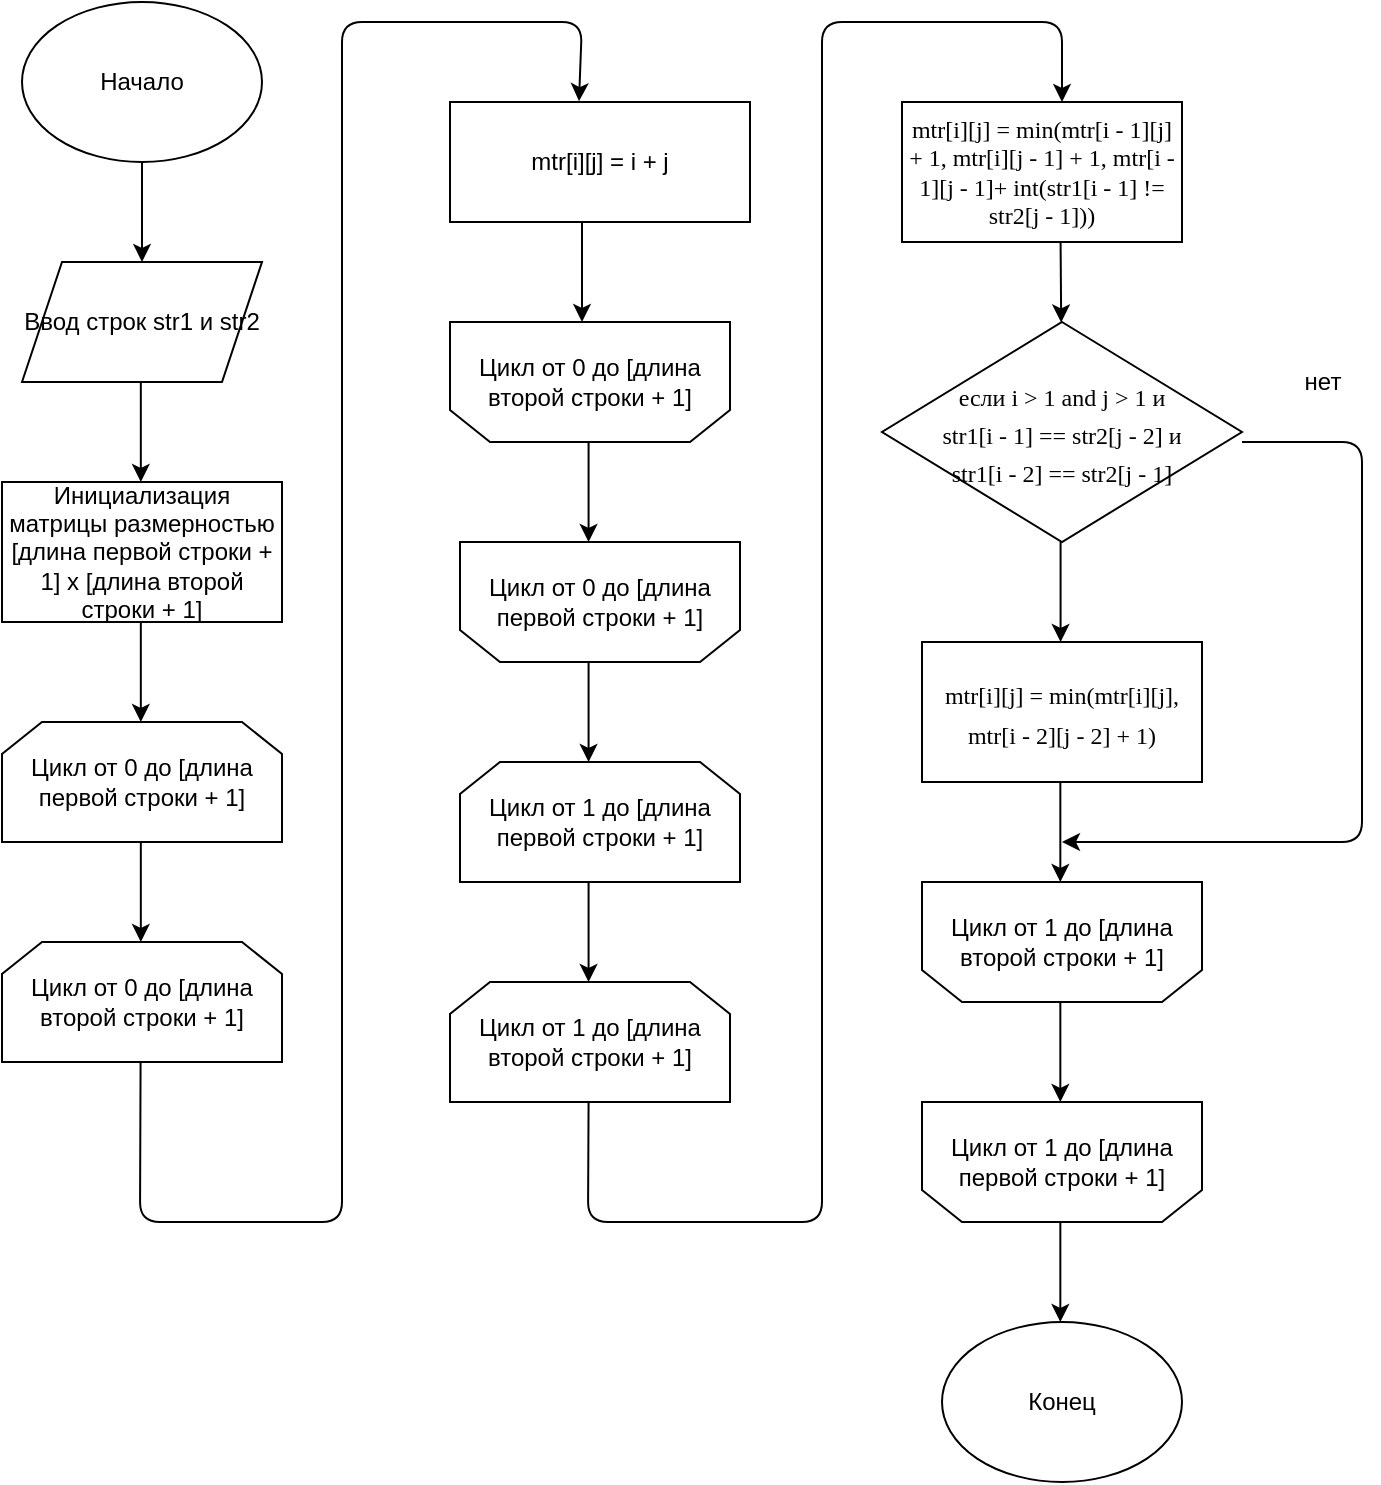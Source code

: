 <mxfile version="13.6.9" type="device"><diagram id="1z0ACTqHROT-YfrGoj1u" name="Page-1"><mxGraphModel dx="753" dy="699" grid="1" gridSize="10" guides="1" tooltips="1" connect="1" arrows="1" fold="1" page="1" pageScale="1" pageWidth="827" pageHeight="1169" math="0" shadow="0"><root><mxCell id="0"/><mxCell id="1" parent="0"/><mxCell id="WHFy39xKjW1Vt9VgyDG--1" value="Начало" style="ellipse;whiteSpace=wrap;html=1;" vertex="1" parent="1"><mxGeometry x="460" y="140" width="120" height="80" as="geometry"/></mxCell><mxCell id="WHFy39xKjW1Vt9VgyDG--2" value="Ввод строк str1 и str2" style="shape=parallelogram;perimeter=parallelogramPerimeter;whiteSpace=wrap;html=1;fixedSize=1;" vertex="1" parent="1"><mxGeometry x="460" y="270" width="120" height="60" as="geometry"/></mxCell><mxCell id="WHFy39xKjW1Vt9VgyDG--3" value="" style="endArrow=classic;html=1;exitX=0.5;exitY=1;exitDx=0;exitDy=0;" edge="1" parent="1" source="WHFy39xKjW1Vt9VgyDG--1"><mxGeometry width="50" height="50" relative="1" as="geometry"><mxPoint x="540" y="370" as="sourcePoint"/><mxPoint x="520" y="270" as="targetPoint"/></mxGeometry></mxCell><mxCell id="WHFy39xKjW1Vt9VgyDG--4" value="Инициализация матрицы размерностью [длина первой строки + 1] x [длина второй строки + 1]" style="rounded=0;whiteSpace=wrap;html=1;" vertex="1" parent="1"><mxGeometry x="450" y="380" width="140" height="70" as="geometry"/></mxCell><mxCell id="WHFy39xKjW1Vt9VgyDG--5" value="" style="endArrow=classic;html=1;exitX=0.5;exitY=1;exitDx=0;exitDy=0;" edge="1" parent="1"><mxGeometry width="50" height="50" relative="1" as="geometry"><mxPoint x="519.41" y="330" as="sourcePoint"/><mxPoint x="519.41" y="380" as="targetPoint"/></mxGeometry></mxCell><mxCell id="WHFy39xKjW1Vt9VgyDG--8" value="Цикл от 0 до [длина первой строки + 1]" style="shape=loopLimit;whiteSpace=wrap;html=1;" vertex="1" parent="1"><mxGeometry x="450" y="500" width="140" height="60" as="geometry"/></mxCell><mxCell id="WHFy39xKjW1Vt9VgyDG--10" value="" style="endArrow=classic;html=1;exitX=0.5;exitY=1;exitDx=0;exitDy=0;" edge="1" parent="1"><mxGeometry width="50" height="50" relative="1" as="geometry"><mxPoint x="519.41" y="450" as="sourcePoint"/><mxPoint x="519.41" y="500" as="targetPoint"/></mxGeometry></mxCell><mxCell id="WHFy39xKjW1Vt9VgyDG--11" value="" style="endArrow=classic;html=1;exitX=0.5;exitY=1;exitDx=0;exitDy=0;" edge="1" parent="1"><mxGeometry width="50" height="50" relative="1" as="geometry"><mxPoint x="519.41" y="560" as="sourcePoint"/><mxPoint x="519.41" y="610" as="targetPoint"/></mxGeometry></mxCell><mxCell id="WHFy39xKjW1Vt9VgyDG--13" value="Цикл от 0 до [длина второй строки + 1]" style="shape=loopLimit;whiteSpace=wrap;html=1;" vertex="1" parent="1"><mxGeometry x="450" y="610" width="140" height="60" as="geometry"/></mxCell><mxCell id="WHFy39xKjW1Vt9VgyDG--15" value="mtr[i][j] = i + j" style="rounded=0;whiteSpace=wrap;html=1;" vertex="1" parent="1"><mxGeometry x="674" y="190" width="150" height="60" as="geometry"/></mxCell><mxCell id="WHFy39xKjW1Vt9VgyDG--16" value="" style="endArrow=classic;html=1;exitX=0.5;exitY=1;exitDx=0;exitDy=0;entryX=0.43;entryY=-0.007;entryDx=0;entryDy=0;entryPerimeter=0;" edge="1" parent="1" target="WHFy39xKjW1Vt9VgyDG--15"><mxGeometry width="50" height="50" relative="1" as="geometry"><mxPoint x="519.29" y="670" as="sourcePoint"/><mxPoint x="519.29" y="720" as="targetPoint"/><Array as="points"><mxPoint x="519" y="750"/><mxPoint x="620" y="750"/><mxPoint x="620" y="150"/><mxPoint x="740" y="150"/></Array></mxGeometry></mxCell><mxCell id="WHFy39xKjW1Vt9VgyDG--17" value="" style="endArrow=classic;html=1;exitX=0.5;exitY=1;exitDx=0;exitDy=0;" edge="1" parent="1"><mxGeometry width="50" height="50" relative="1" as="geometry"><mxPoint x="743.29" y="360" as="sourcePoint"/><mxPoint x="743.29" y="410" as="targetPoint"/></mxGeometry></mxCell><mxCell id="WHFy39xKjW1Vt9VgyDG--18" value="" style="endArrow=classic;html=1;exitX=0.5;exitY=1;exitDx=0;exitDy=0;" edge="1" parent="1"><mxGeometry width="50" height="50" relative="1" as="geometry"><mxPoint x="740.0" y="250" as="sourcePoint"/><mxPoint x="740.0" y="300" as="targetPoint"/></mxGeometry></mxCell><mxCell id="WHFy39xKjW1Vt9VgyDG--19" value="Цикл от 0 до [длина второй строки + 1]" style="shape=loopLimit;whiteSpace=wrap;html=1;direction=west;" vertex="1" parent="1"><mxGeometry x="674" y="300" width="140" height="60" as="geometry"/></mxCell><mxCell id="WHFy39xKjW1Vt9VgyDG--20" value="Цикл от 0 до [длина первой строки + 1]" style="shape=loopLimit;whiteSpace=wrap;html=1;direction=west;" vertex="1" parent="1"><mxGeometry x="679" y="410" width="140" height="60" as="geometry"/></mxCell><mxCell id="WHFy39xKjW1Vt9VgyDG--21" value="Цикл от 1 до [длина первой строки + 1]" style="shape=loopLimit;whiteSpace=wrap;html=1;" vertex="1" parent="1"><mxGeometry x="679" y="520" width="140" height="60" as="geometry"/></mxCell><mxCell id="WHFy39xKjW1Vt9VgyDG--25" value="" style="endArrow=classic;html=1;exitX=0.5;exitY=1;exitDx=0;exitDy=0;" edge="1" parent="1"><mxGeometry width="50" height="50" relative="1" as="geometry"><mxPoint x="743.29" y="470" as="sourcePoint"/><mxPoint x="743.29" y="520" as="targetPoint"/></mxGeometry></mxCell><mxCell id="WHFy39xKjW1Vt9VgyDG--26" value="Цикл от 1 до [длина второй строки + 1]" style="shape=loopLimit;whiteSpace=wrap;html=1;" vertex="1" parent="1"><mxGeometry x="674" y="630" width="140" height="60" as="geometry"/></mxCell><mxCell id="WHFy39xKjW1Vt9VgyDG--28" value="" style="endArrow=classic;html=1;exitX=0.5;exitY=1;exitDx=0;exitDy=0;" edge="1" parent="1"><mxGeometry width="50" height="50" relative="1" as="geometry"><mxPoint x="743.29" y="580" as="sourcePoint"/><mxPoint x="743.29" y="630" as="targetPoint"/></mxGeometry></mxCell><mxCell id="WHFy39xKjW1Vt9VgyDG--30" value="&lt;p class=&quot;MsoNormal&quot; style=&quot;margin: 0cm ; font-family: &amp;#34;times new roman&amp;#34; , serif&quot;&gt;mtr[i][j] = min(mtr[i - 1][j] + 1, mtr[i][j - 1] + 1,&amp;nbsp;mtr[i - 1][j - 1]+ int(str1[i - 1] != str2[j - 1]))&lt;br&gt;&lt;/p&gt;&lt;p class=&quot;MsoNormal&quot; style=&quot;margin: 0cm ; font-family: &amp;#34;times new roman&amp;#34; , serif&quot;&gt;&lt;font size=&quot;3&quot; style=&quot;font-size: 15px&quot;&gt;&lt;/font&gt;&lt;/p&gt;" style="rounded=0;whiteSpace=wrap;html=1;" vertex="1" parent="1"><mxGeometry x="900" y="190" width="140" height="70" as="geometry"/></mxCell><mxCell id="WHFy39xKjW1Vt9VgyDG--31" value="" style="endArrow=classic;html=1;exitX=0.5;exitY=1;exitDx=0;exitDy=0;" edge="1" parent="1" target="WHFy39xKjW1Vt9VgyDG--41"><mxGeometry width="50" height="50" relative="1" as="geometry"><mxPoint x="979.29" y="260" as="sourcePoint"/><mxPoint x="979.29" y="310" as="targetPoint"/></mxGeometry></mxCell><mxCell id="WHFy39xKjW1Vt9VgyDG--32" value="Цикл от 1 до [длина второй строки + 1]" style="shape=loopLimit;whiteSpace=wrap;html=1;direction=west;" vertex="1" parent="1"><mxGeometry x="910" y="580" width="140" height="60" as="geometry"/></mxCell><mxCell id="WHFy39xKjW1Vt9VgyDG--33" value="" style="endArrow=classic;html=1;exitX=0.5;exitY=1;exitDx=0;exitDy=0;" edge="1" parent="1"><mxGeometry width="50" height="50" relative="1" as="geometry"><mxPoint x="979.29" y="410" as="sourcePoint"/><mxPoint x="979.29" y="460" as="targetPoint"/></mxGeometry></mxCell><mxCell id="WHFy39xKjW1Vt9VgyDG--34" value="Цикл от 1 до [длина первой строки + 1]" style="shape=loopLimit;whiteSpace=wrap;html=1;direction=west;" vertex="1" parent="1"><mxGeometry x="910" y="690" width="140" height="60" as="geometry"/></mxCell><mxCell id="WHFy39xKjW1Vt9VgyDG--35" value="" style="endArrow=classic;html=1;exitX=0.5;exitY=1;exitDx=0;exitDy=0;" edge="1" parent="1"><mxGeometry width="50" height="50" relative="1" as="geometry"><mxPoint x="979.17" y="530" as="sourcePoint"/><mxPoint x="979.17" y="580" as="targetPoint"/></mxGeometry></mxCell><mxCell id="WHFy39xKjW1Vt9VgyDG--36" value="Конец" style="ellipse;whiteSpace=wrap;html=1;" vertex="1" parent="1"><mxGeometry x="920" y="800" width="120" height="80" as="geometry"/></mxCell><mxCell id="WHFy39xKjW1Vt9VgyDG--38" style="edgeStyle=orthogonalEdgeStyle;rounded=0;orthogonalLoop=1;jettySize=auto;html=1;exitX=0.5;exitY=0;exitDx=0;exitDy=0;" edge="1" parent="1" source="WHFy39xKjW1Vt9VgyDG--19" target="WHFy39xKjW1Vt9VgyDG--19"><mxGeometry relative="1" as="geometry"/></mxCell><mxCell id="WHFy39xKjW1Vt9VgyDG--40" value="" style="endArrow=classic;html=1;exitX=0.5;exitY=1;exitDx=0;exitDy=0;" edge="1" parent="1"><mxGeometry width="50" height="50" relative="1" as="geometry"><mxPoint x="743.29" y="690" as="sourcePoint"/><mxPoint x="980" y="190" as="targetPoint"/><Array as="points"><mxPoint x="743" y="750"/><mxPoint x="860" y="750"/><mxPoint x="860" y="150"/><mxPoint x="980" y="150"/></Array></mxGeometry></mxCell><mxCell id="WHFy39xKjW1Vt9VgyDG--41" value="&lt;p class=&quot;MsoNormal&quot; style=&quot;margin: 0cm ; font-size: medium ; font-family: &amp;#34;times new roman&amp;#34; , serif&quot;&gt;&lt;span lang=&quot;EN-US&quot; style=&quot;font-size: 12px&quot;&gt;если i &amp;gt; 1 and j &amp;gt; 1 и&lt;/span&gt;&lt;/p&gt;&lt;p class=&quot;MsoNormal&quot; style=&quot;margin: 0cm ; font-size: medium ; font-family: &amp;#34;times new roman&amp;#34; , serif&quot;&gt;&lt;span lang=&quot;EN-US&quot; style=&quot;font-size: 12px&quot;&gt;&amp;nbsp;str1[i - 1] == str2[j - 2] и&amp;nbsp;&lt;/span&gt;&lt;/p&gt;&lt;p class=&quot;MsoNormal&quot; style=&quot;margin: 0cm ; font-size: medium ; font-family: &amp;#34;times new roman&amp;#34; , serif&quot;&gt;&lt;span lang=&quot;EN-US&quot; style=&quot;font-size: 12px&quot;&gt;str1[i - 2] == str2[j - 1]&lt;/span&gt;&lt;/p&gt;" style="rhombus;whiteSpace=wrap;html=1;" vertex="1" parent="1"><mxGeometry x="890" y="300" width="180" height="110" as="geometry"/></mxCell><mxCell id="WHFy39xKjW1Vt9VgyDG--42" value="&lt;p class=&quot;MsoNormal&quot; style=&quot;margin: 0cm ; font-size: medium ; font-family: &amp;#34;times new roman&amp;#34; , serif&quot;&gt;&lt;span lang=&quot;EN-US&quot; style=&quot;font-size: 12px&quot;&gt;mtr[i][j] = min(mtr[i][j], mtr[i - 2][j - 2] + 1)&lt;/span&gt;&lt;/p&gt;&lt;p class=&quot;MsoNormal&quot; style=&quot;margin: 0cm ; font-family: &amp;#34;times new roman&amp;#34; , serif&quot;&gt;&lt;font size=&quot;3&quot; style=&quot;font-size: 15px&quot;&gt;&lt;/font&gt;&lt;/p&gt;" style="rounded=0;whiteSpace=wrap;html=1;" vertex="1" parent="1"><mxGeometry x="910" y="460" width="140" height="70" as="geometry"/></mxCell><mxCell id="WHFy39xKjW1Vt9VgyDG--43" value="" style="endArrow=classic;html=1;exitX=0.5;exitY=1;exitDx=0;exitDy=0;" edge="1" parent="1"><mxGeometry width="50" height="50" relative="1" as="geometry"><mxPoint x="979.17" y="640" as="sourcePoint"/><mxPoint x="979.17" y="690" as="targetPoint"/></mxGeometry></mxCell><mxCell id="WHFy39xKjW1Vt9VgyDG--44" value="" style="endArrow=classic;html=1;exitX=0.5;exitY=1;exitDx=0;exitDy=0;" edge="1" parent="1"><mxGeometry width="50" height="50" relative="1" as="geometry"><mxPoint x="979.17" y="750" as="sourcePoint"/><mxPoint x="979.17" y="800" as="targetPoint"/></mxGeometry></mxCell><mxCell id="WHFy39xKjW1Vt9VgyDG--45" value="" style="endArrow=classic;html=1;exitX=0.5;exitY=1;exitDx=0;exitDy=0;" edge="1" parent="1"><mxGeometry width="50" height="50" relative="1" as="geometry"><mxPoint x="1070.0" y="360" as="sourcePoint"/><mxPoint x="980" y="560" as="targetPoint"/><Array as="points"><mxPoint x="1130" y="360"/><mxPoint x="1130" y="430"/><mxPoint x="1130" y="560"/></Array></mxGeometry></mxCell><mxCell id="WHFy39xKjW1Vt9VgyDG--46" value="нет" style="text;html=1;align=center;verticalAlign=middle;resizable=0;points=[];autosize=1;" vertex="1" parent="1"><mxGeometry x="1095" y="320" width="30" height="20" as="geometry"/></mxCell></root></mxGraphModel></diagram></mxfile>